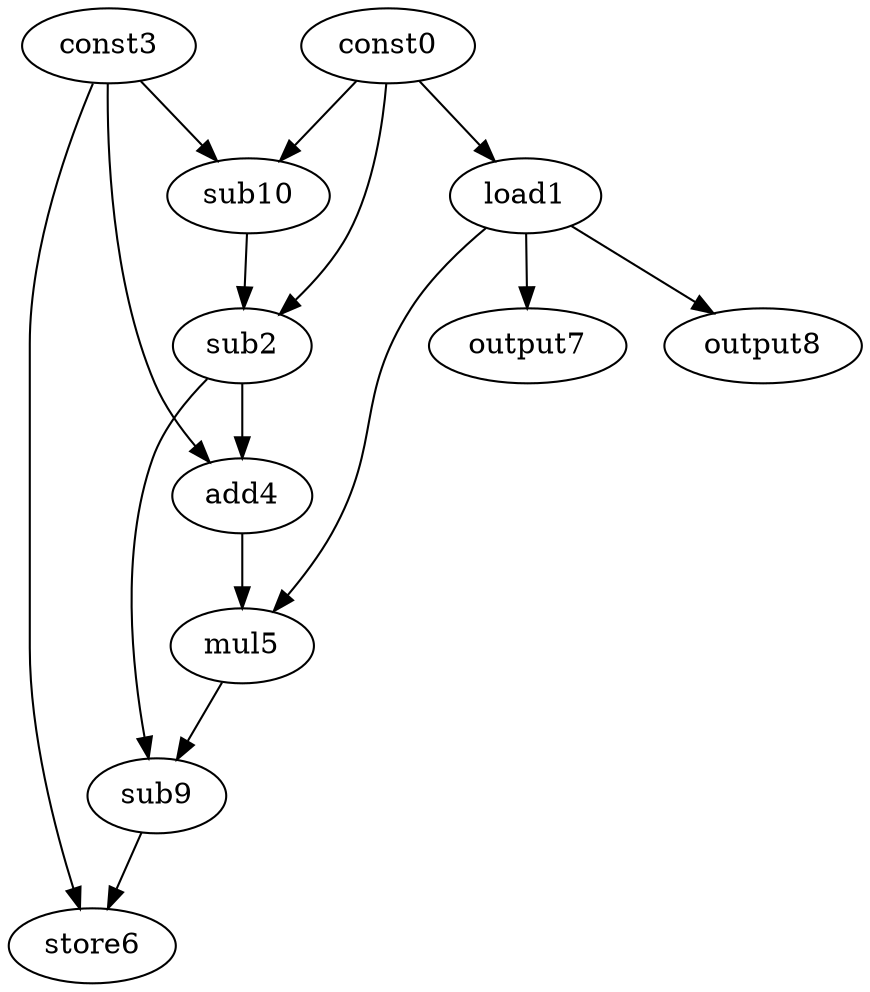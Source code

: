 digraph G { 
const0[opcode=const]; 
load1[opcode=load]; 
sub2[opcode=sub]; 
const3[opcode=const]; 
add4[opcode=add]; 
mul5[opcode=mul]; 
store6[opcode=store]; 
output7[opcode=output]; 
output8[opcode=output]; 
sub9[opcode=sub]; 
sub10[opcode=sub]; 
const0->load1[operand=0];
const0->sub10[operand=0];
const3->sub10[operand=1];
const0->sub2[operand=0];
sub10->sub2[operand=1];
load1->output7[operand=0];
load1->output8[operand=0];
sub2->add4[operand=0];
const3->add4[operand=1];
load1->mul5[operand=0];
add4->mul5[operand=1];
sub2->sub9[operand=0];
mul5->sub9[operand=1];
sub9->store6[operand=0];
const3->store6[operand=1];
}

